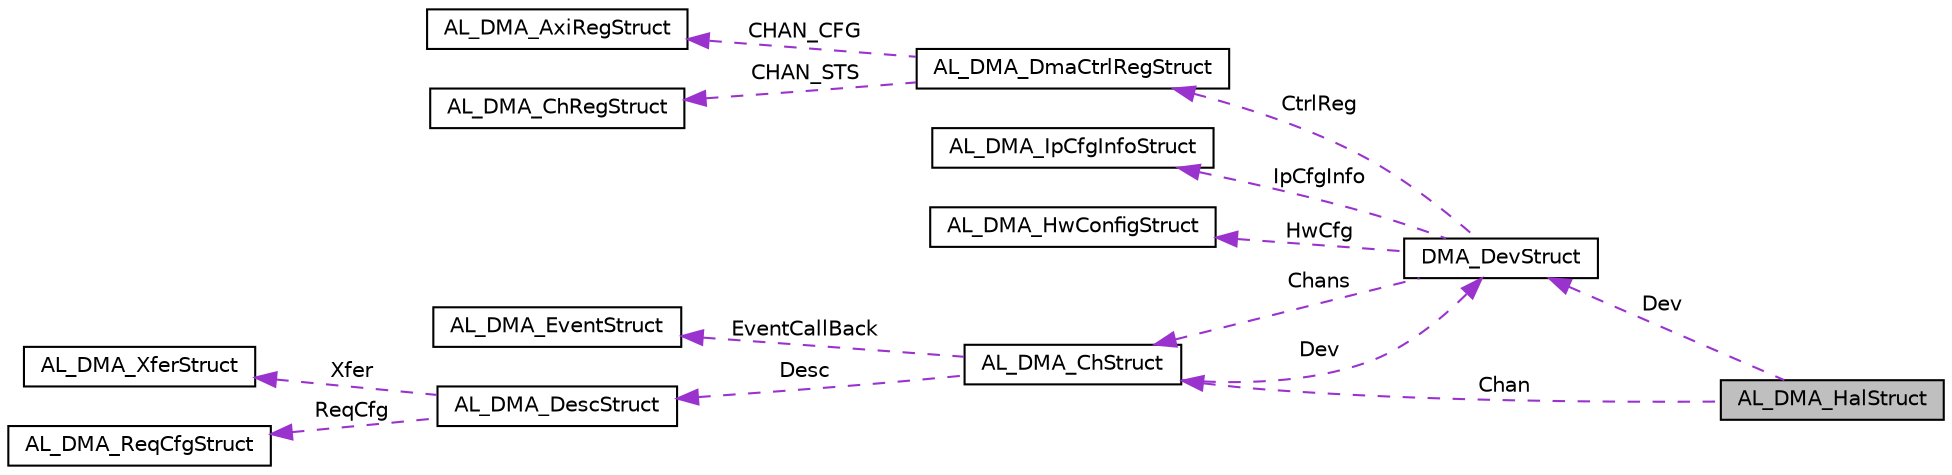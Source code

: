 digraph "AL_DMA_HalStruct"
{
  edge [fontname="Helvetica",fontsize="10",labelfontname="Helvetica",labelfontsize="10"];
  node [fontname="Helvetica",fontsize="10",shape=record];
  rankdir="LR";
  Node1 [label="AL_DMA_HalStruct",height=0.2,width=0.4,color="black", fillcolor="grey75", style="filled", fontcolor="black"];
  Node2 -> Node1 [dir="back",color="darkorchid3",fontsize="10",style="dashed",label=" Chan" ,fontname="Helvetica"];
  Node2 [label="AL_DMA_ChStruct",height=0.2,width=0.4,color="black", fillcolor="white", style="filled",URL="$structAL__DMA__ChStruct.html"];
  Node3 -> Node2 [dir="back",color="darkorchid3",fontsize="10",style="dashed",label=" EventCallBack" ,fontname="Helvetica"];
  Node3 [label="AL_DMA_EventStruct",height=0.2,width=0.4,color="black", fillcolor="white", style="filled",URL="$structAL__DMA__EventStruct.html",tooltip="Event struct. "];
  Node4 -> Node2 [dir="back",color="darkorchid3",fontsize="10",style="dashed",label=" Desc" ,fontname="Helvetica"];
  Node4 [label="AL_DMA_DescStruct",height=0.2,width=0.4,color="black", fillcolor="white", style="filled",URL="$structAL__DMA__DescStruct.html"];
  Node5 -> Node4 [dir="back",color="darkorchid3",fontsize="10",style="dashed",label=" Xfer" ,fontname="Helvetica"];
  Node5 [label="AL_DMA_XferStruct",height=0.2,width=0.4,color="black", fillcolor="white", style="filled",URL="$structAL__DMA__XferStruct.html"];
  Node6 -> Node4 [dir="back",color="darkorchid3",fontsize="10",style="dashed",label=" ReqCfg" ,fontname="Helvetica"];
  Node6 [label="AL_DMA_ReqCfgStruct",height=0.2,width=0.4,color="black", fillcolor="white", style="filled",URL="$structAL__DMA__ReqCfgStruct.html"];
  Node7 -> Node2 [dir="back",color="darkorchid3",fontsize="10",style="dashed",label=" Dev" ,fontname="Helvetica"];
  Node7 [label="DMA_DevStruct",height=0.2,width=0.4,color="black", fillcolor="white", style="filled",URL="$structDMA__DevStruct.html"];
  Node8 -> Node7 [dir="back",color="darkorchid3",fontsize="10",style="dashed",label=" CtrlReg" ,fontname="Helvetica"];
  Node8 [label="AL_DMA_DmaCtrlRegStruct",height=0.2,width=0.4,color="black", fillcolor="white", style="filled",URL="$structAL__DMA__DmaCtrlRegStruct.html"];
  Node9 -> Node8 [dir="back",color="darkorchid3",fontsize="10",style="dashed",label=" CHAN_CFG" ,fontname="Helvetica"];
  Node9 [label="AL_DMA_AxiRegStruct",height=0.2,width=0.4,color="black", fillcolor="white", style="filled",URL="$structAL__DMA__AxiRegStruct.html"];
  Node10 -> Node8 [dir="back",color="darkorchid3",fontsize="10",style="dashed",label=" CHAN_STS" ,fontname="Helvetica"];
  Node10 [label="AL_DMA_ChRegStruct",height=0.2,width=0.4,color="black", fillcolor="white", style="filled",URL="$structAL__DMA__ChRegStruct.html"];
  Node11 -> Node7 [dir="back",color="darkorchid3",fontsize="10",style="dashed",label=" IpCfgInfo" ,fontname="Helvetica"];
  Node11 [label="AL_DMA_IpCfgInfoStruct",height=0.2,width=0.4,color="black", fillcolor="white", style="filled",URL="$structAL__DMA__IpCfgInfoStruct.html"];
  Node12 -> Node7 [dir="back",color="darkorchid3",fontsize="10",style="dashed",label=" HwCfg" ,fontname="Helvetica"];
  Node12 [label="AL_DMA_HwConfigStruct",height=0.2,width=0.4,color="black", fillcolor="white", style="filled",URL="$structAL__DMA__HwConfigStruct.html"];
  Node2 -> Node7 [dir="back",color="darkorchid3",fontsize="10",style="dashed",label=" Chans" ,fontname="Helvetica"];
  Node7 -> Node1 [dir="back",color="darkorchid3",fontsize="10",style="dashed",label=" Dev" ,fontname="Helvetica"];
}
